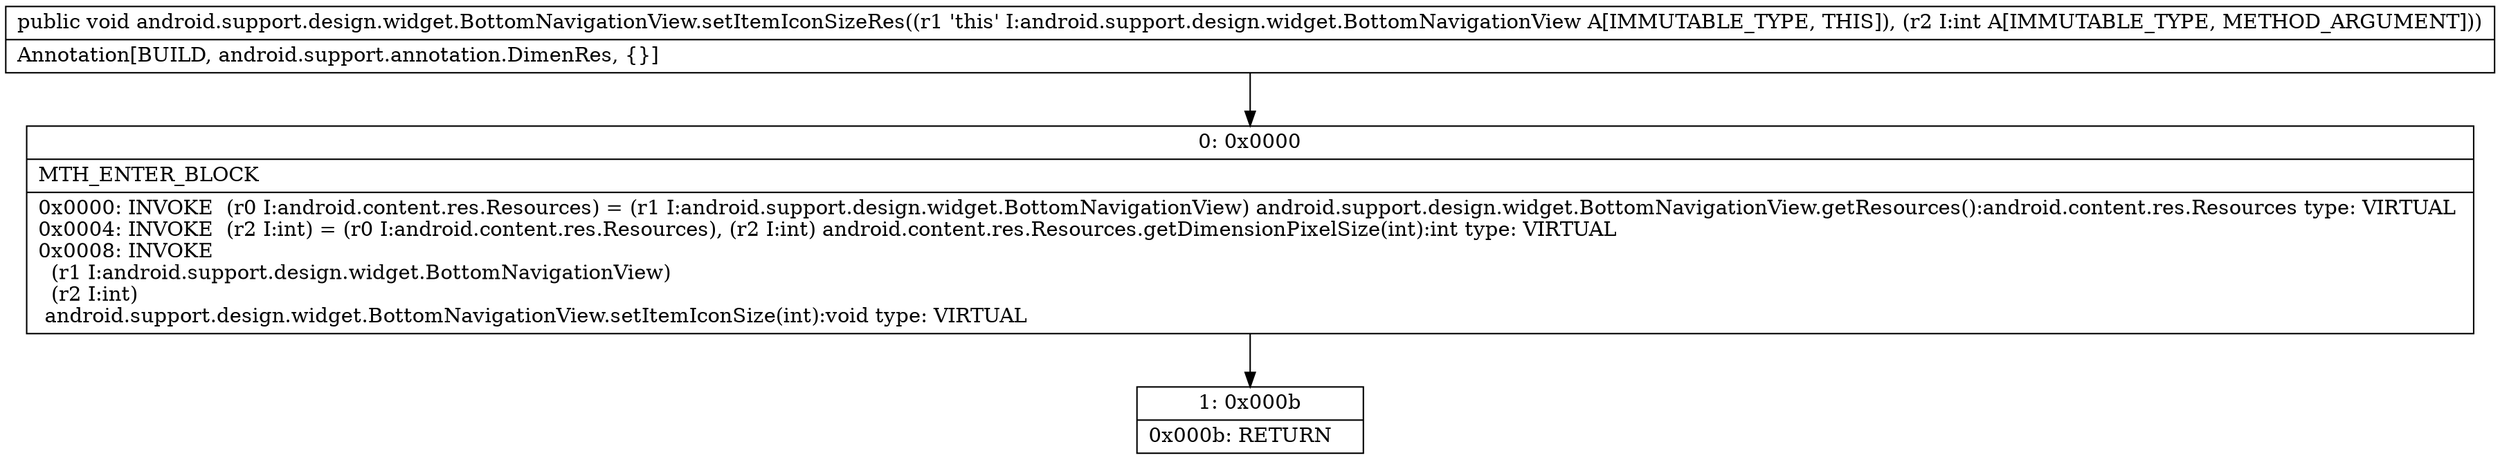 digraph "CFG forandroid.support.design.widget.BottomNavigationView.setItemIconSizeRes(I)V" {
Node_0 [shape=record,label="{0\:\ 0x0000|MTH_ENTER_BLOCK\l|0x0000: INVOKE  (r0 I:android.content.res.Resources) = (r1 I:android.support.design.widget.BottomNavigationView) android.support.design.widget.BottomNavigationView.getResources():android.content.res.Resources type: VIRTUAL \l0x0004: INVOKE  (r2 I:int) = (r0 I:android.content.res.Resources), (r2 I:int) android.content.res.Resources.getDimensionPixelSize(int):int type: VIRTUAL \l0x0008: INVOKE  \l  (r1 I:android.support.design.widget.BottomNavigationView)\l  (r2 I:int)\l android.support.design.widget.BottomNavigationView.setItemIconSize(int):void type: VIRTUAL \l}"];
Node_1 [shape=record,label="{1\:\ 0x000b|0x000b: RETURN   \l}"];
MethodNode[shape=record,label="{public void android.support.design.widget.BottomNavigationView.setItemIconSizeRes((r1 'this' I:android.support.design.widget.BottomNavigationView A[IMMUTABLE_TYPE, THIS]), (r2 I:int A[IMMUTABLE_TYPE, METHOD_ARGUMENT]))  | Annotation[BUILD, android.support.annotation.DimenRes, \{\}]\l}"];
MethodNode -> Node_0;
Node_0 -> Node_1;
}

